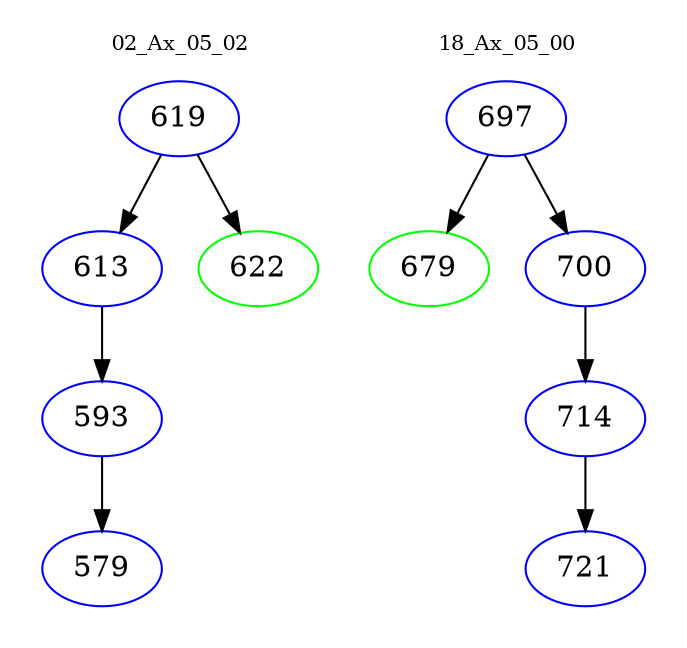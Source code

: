 digraph{
subgraph cluster_0 {
color = white
label = "02_Ax_05_02";
fontsize=10;
T0_619 [label="619", color="blue"]
T0_619 -> T0_613 [color="black"]
T0_613 [label="613", color="blue"]
T0_613 -> T0_593 [color="black"]
T0_593 [label="593", color="blue"]
T0_593 -> T0_579 [color="black"]
T0_579 [label="579", color="blue"]
T0_619 -> T0_622 [color="black"]
T0_622 [label="622", color="green"]
}
subgraph cluster_1 {
color = white
label = "18_Ax_05_00";
fontsize=10;
T1_697 [label="697", color="blue"]
T1_697 -> T1_679 [color="black"]
T1_679 [label="679", color="green"]
T1_697 -> T1_700 [color="black"]
T1_700 [label="700", color="blue"]
T1_700 -> T1_714 [color="black"]
T1_714 [label="714", color="blue"]
T1_714 -> T1_721 [color="black"]
T1_721 [label="721", color="blue"]
}
}
